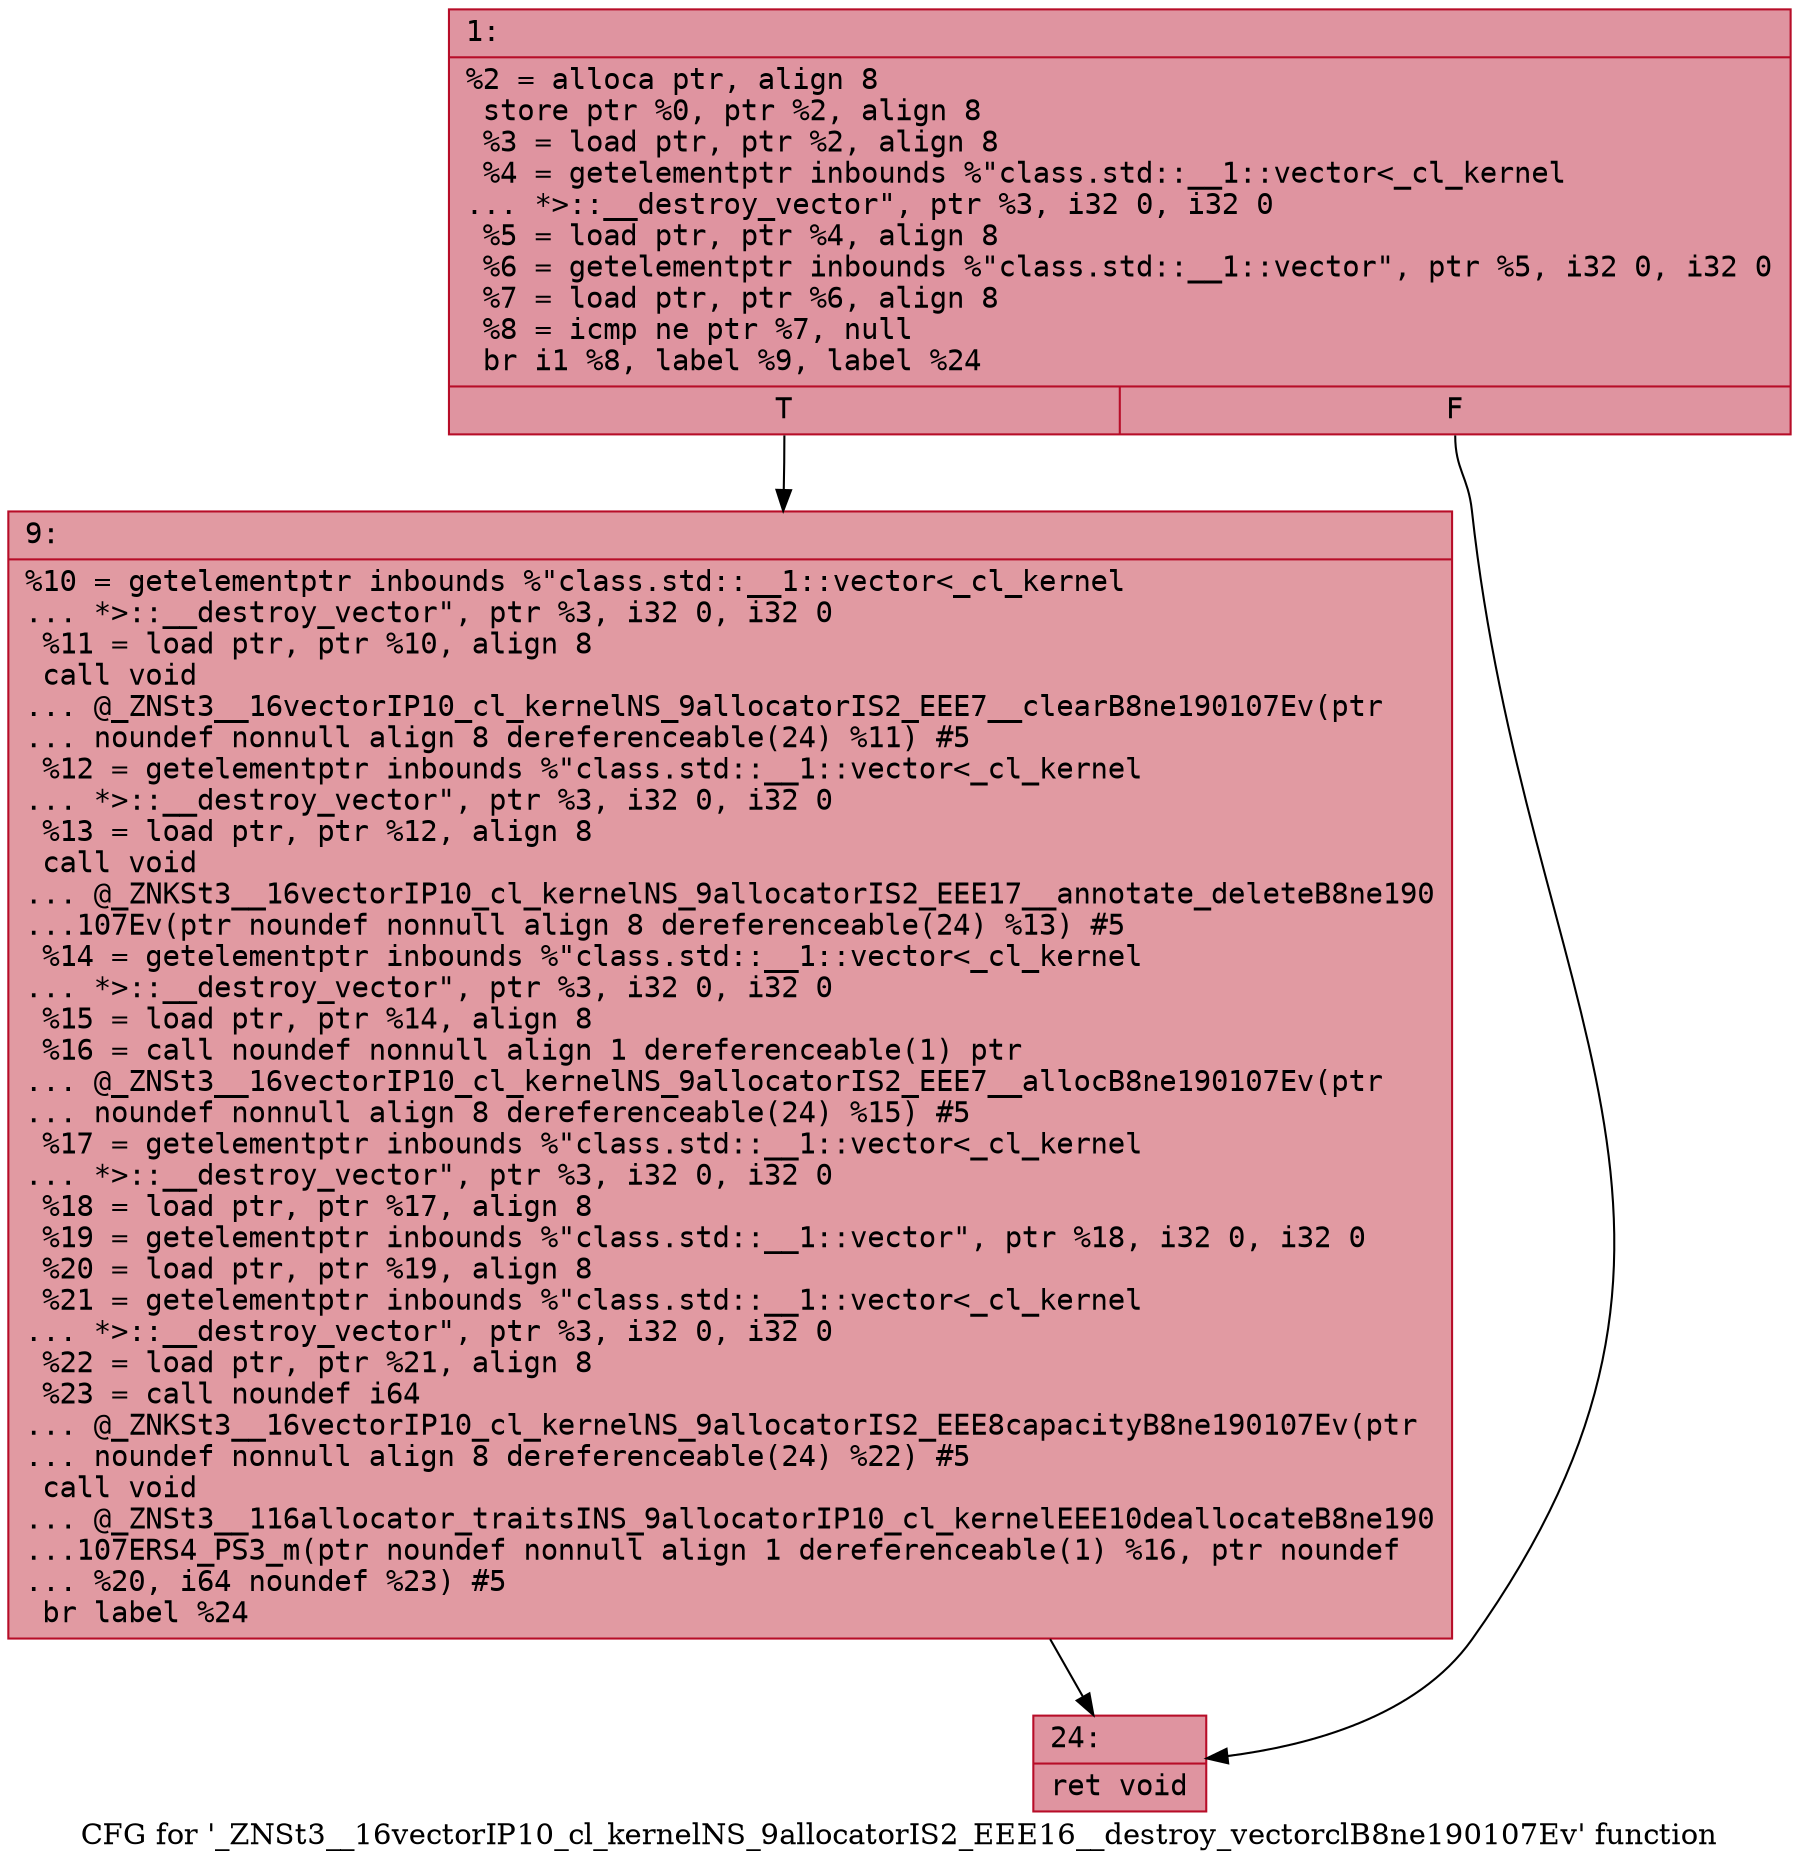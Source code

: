 digraph "CFG for '_ZNSt3__16vectorIP10_cl_kernelNS_9allocatorIS2_EEE16__destroy_vectorclB8ne190107Ev' function" {
	label="CFG for '_ZNSt3__16vectorIP10_cl_kernelNS_9allocatorIS2_EEE16__destroy_vectorclB8ne190107Ev' function";

	Node0x600000d014f0 [shape=record,color="#b70d28ff", style=filled, fillcolor="#b70d2870" fontname="Courier",label="{1:\l|  %2 = alloca ptr, align 8\l  store ptr %0, ptr %2, align 8\l  %3 = load ptr, ptr %2, align 8\l  %4 = getelementptr inbounds %\"class.std::__1::vector\<_cl_kernel\l... *\>::__destroy_vector\", ptr %3, i32 0, i32 0\l  %5 = load ptr, ptr %4, align 8\l  %6 = getelementptr inbounds %\"class.std::__1::vector\", ptr %5, i32 0, i32 0\l  %7 = load ptr, ptr %6, align 8\l  %8 = icmp ne ptr %7, null\l  br i1 %8, label %9, label %24\l|{<s0>T|<s1>F}}"];
	Node0x600000d014f0:s0 -> Node0x600000d01540[tooltip="1 -> 9\nProbability 62.50%" ];
	Node0x600000d014f0:s1 -> Node0x600000d01590[tooltip="1 -> 24\nProbability 37.50%" ];
	Node0x600000d01540 [shape=record,color="#b70d28ff", style=filled, fillcolor="#bb1b2c70" fontname="Courier",label="{9:\l|  %10 = getelementptr inbounds %\"class.std::__1::vector\<_cl_kernel\l... *\>::__destroy_vector\", ptr %3, i32 0, i32 0\l  %11 = load ptr, ptr %10, align 8\l  call void\l... @_ZNSt3__16vectorIP10_cl_kernelNS_9allocatorIS2_EEE7__clearB8ne190107Ev(ptr\l... noundef nonnull align 8 dereferenceable(24) %11) #5\l  %12 = getelementptr inbounds %\"class.std::__1::vector\<_cl_kernel\l... *\>::__destroy_vector\", ptr %3, i32 0, i32 0\l  %13 = load ptr, ptr %12, align 8\l  call void\l... @_ZNKSt3__16vectorIP10_cl_kernelNS_9allocatorIS2_EEE17__annotate_deleteB8ne190\l...107Ev(ptr noundef nonnull align 8 dereferenceable(24) %13) #5\l  %14 = getelementptr inbounds %\"class.std::__1::vector\<_cl_kernel\l... *\>::__destroy_vector\", ptr %3, i32 0, i32 0\l  %15 = load ptr, ptr %14, align 8\l  %16 = call noundef nonnull align 1 dereferenceable(1) ptr\l... @_ZNSt3__16vectorIP10_cl_kernelNS_9allocatorIS2_EEE7__allocB8ne190107Ev(ptr\l... noundef nonnull align 8 dereferenceable(24) %15) #5\l  %17 = getelementptr inbounds %\"class.std::__1::vector\<_cl_kernel\l... *\>::__destroy_vector\", ptr %3, i32 0, i32 0\l  %18 = load ptr, ptr %17, align 8\l  %19 = getelementptr inbounds %\"class.std::__1::vector\", ptr %18, i32 0, i32 0\l  %20 = load ptr, ptr %19, align 8\l  %21 = getelementptr inbounds %\"class.std::__1::vector\<_cl_kernel\l... *\>::__destroy_vector\", ptr %3, i32 0, i32 0\l  %22 = load ptr, ptr %21, align 8\l  %23 = call noundef i64\l... @_ZNKSt3__16vectorIP10_cl_kernelNS_9allocatorIS2_EEE8capacityB8ne190107Ev(ptr\l... noundef nonnull align 8 dereferenceable(24) %22) #5\l  call void\l... @_ZNSt3__116allocator_traitsINS_9allocatorIP10_cl_kernelEEE10deallocateB8ne190\l...107ERS4_PS3_m(ptr noundef nonnull align 1 dereferenceable(1) %16, ptr noundef\l... %20, i64 noundef %23) #5\l  br label %24\l}"];
	Node0x600000d01540 -> Node0x600000d01590[tooltip="9 -> 24\nProbability 100.00%" ];
	Node0x600000d01590 [shape=record,color="#b70d28ff", style=filled, fillcolor="#b70d2870" fontname="Courier",label="{24:\l|  ret void\l}"];
}
